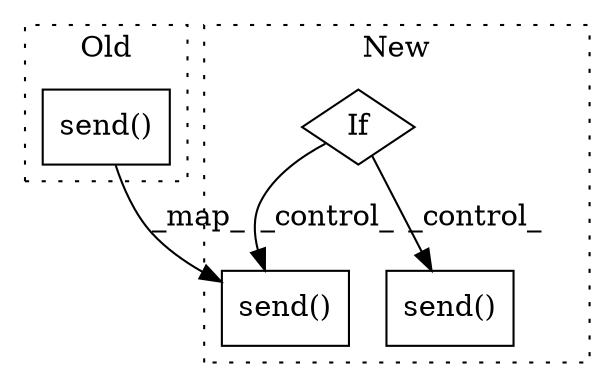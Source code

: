 digraph G {
subgraph cluster0 {
1 [label="send()" a="75" s="1229,1273" l="10,1" shape="box"];
label = "Old";
style="dotted";
}
subgraph cluster1 {
2 [label="send()" a="75" s="1229,1273" l="10,1" shape="box"];
3 [label="If" a="96" s="1189" l="0" shape="diamond"];
4 [label="send()" a="75" s="1337,1391" l="10,1" shape="box"];
label = "New";
style="dotted";
}
1 -> 2 [label="_map_"];
3 -> 4 [label="_control_"];
3 -> 2 [label="_control_"];
}